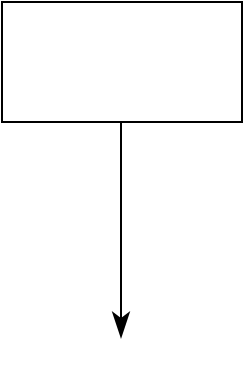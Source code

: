 <mxfile version="14.0.3" type="github">
  <diagram id="KVfuMFA7pPiagvALqJgJ" name="Page-1">
    <mxGraphModel dx="868" dy="482" grid="1" gridSize="10" guides="1" tooltips="1" connect="1" arrows="1" fold="1" page="1" pageScale="1" pageWidth="827" pageHeight="1169" math="0" shadow="0">
      <root>
        <mxCell id="0" />
        <mxCell id="1" parent="0" />
        <mxCell id="PIJiqKiiIkrPCF_YOZU--1" value="" style="rounded=0;whiteSpace=wrap;html=1;" vertex="1" parent="1">
          <mxGeometry x="320" y="20" width="120" height="60" as="geometry" />
        </mxCell>
        <mxCell id="PIJiqKiiIkrPCF_YOZU--2" value="" style="endArrow=classicThin;html=1;startArrow=none;startFill=0;endFill=1;endSize=10;jumpSize=7;" edge="1" parent="1">
          <mxGeometry width="50" height="50" relative="1" as="geometry">
            <mxPoint x="379.5" y="80" as="sourcePoint" />
            <mxPoint x="379.5" y="188" as="targetPoint" />
          </mxGeometry>
        </mxCell>
      </root>
    </mxGraphModel>
  </diagram>
</mxfile>
